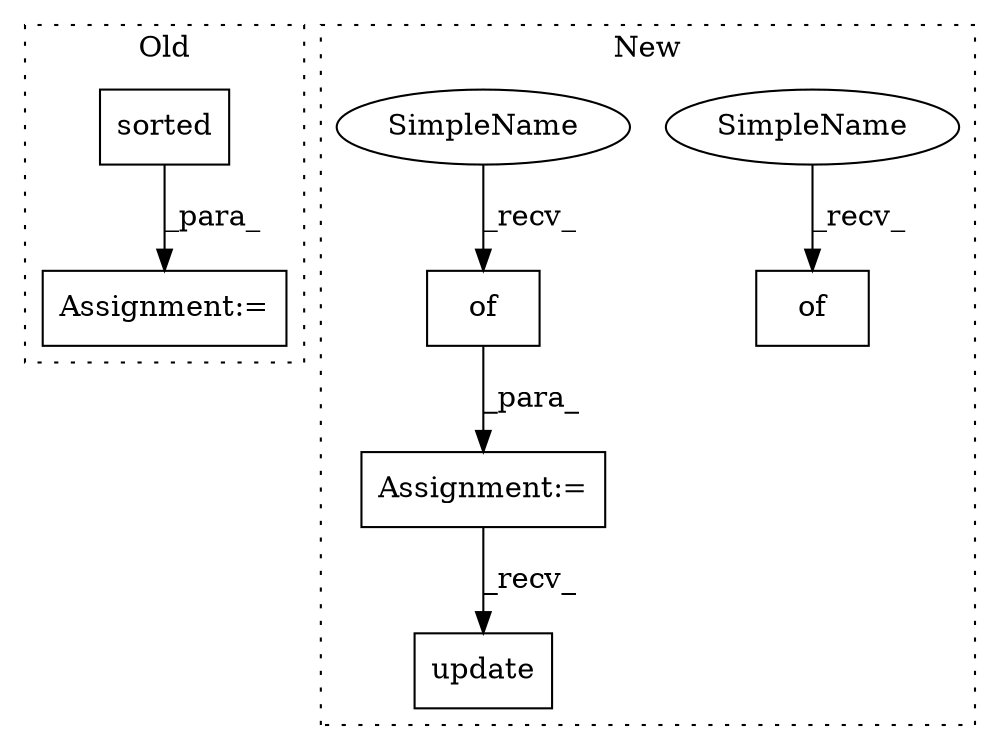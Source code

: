 digraph G {
subgraph cluster0 {
1 [label="sorted" a="32" s="279,421" l="18,-5" shape="box"];
3 [label="Assignment:=" a="7" s="278" l="1" shape="box"];
label = "Old";
style="dotted";
}
subgraph cluster1 {
2 [label="update" a="32" s="528,555" l="7,1" shape="box"];
4 [label="Assignment:=" a="7" s="220" l="1" shape="box"];
5 [label="of" a="32" s="225,326" l="3,1" shape="box"];
6 [label="of" a="32" s="500" l="4" shape="box"];
7 [label="SimpleName" a="42" s="496" l="3" shape="ellipse"];
8 [label="SimpleName" a="42" s="221" l="3" shape="ellipse"];
label = "New";
style="dotted";
}
1 -> 3 [label="_para_"];
4 -> 2 [label="_recv_"];
5 -> 4 [label="_para_"];
7 -> 6 [label="_recv_"];
8 -> 5 [label="_recv_"];
}
